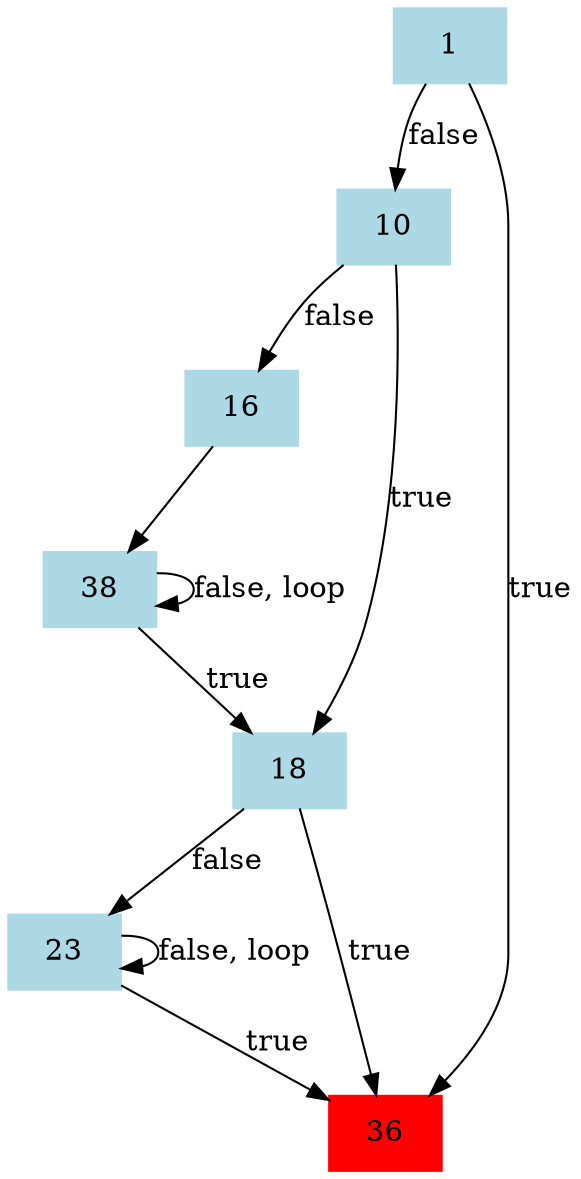 digraph CFG {
    node [shape=box, style=filled, color=lightblue];
    
    label_1 [label="1"];
    label_10 [label="10"];
    label_16 [label="16"];
    label_18 [label="18"];
    label_23 [label="23"];
    label_36 [label="36"];
    label_38 [label="38"];
    
    label_1 -> label_36 [label="true"];
    label_1 -> label_10 [label="false"];
    
    label_10 -> label_18 [label="true"];
    label_10 -> label_16 [label="false"];
    
    label_16 -> label_38;
    
    label_18 -> label_36 [label="true"];
    label_18 -> label_23 [label="false"];
    
    label_23 -> label_36 [label="true"];
    label_23 -> label_23 [label="false, loop"];
    
    label_38 -> label_18 [label="true"];
    label_38 -> label_38 [label="false, loop"];
    
    label_36 [color=red]; // Exit node
}